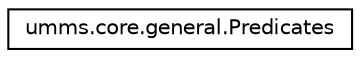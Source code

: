 digraph "Graphical Class Hierarchy"
{
  edge [fontname="Helvetica",fontsize="10",labelfontname="Helvetica",labelfontsize="10"];
  node [fontname="Helvetica",fontsize="10",shape=record];
  rankdir="LR";
  Node1 [label="umms.core.general.Predicates",height=0.2,width=0.4,color="black", fillcolor="white", style="filled",URL="$classumms_1_1core_1_1general_1_1_predicates.html"];
}
